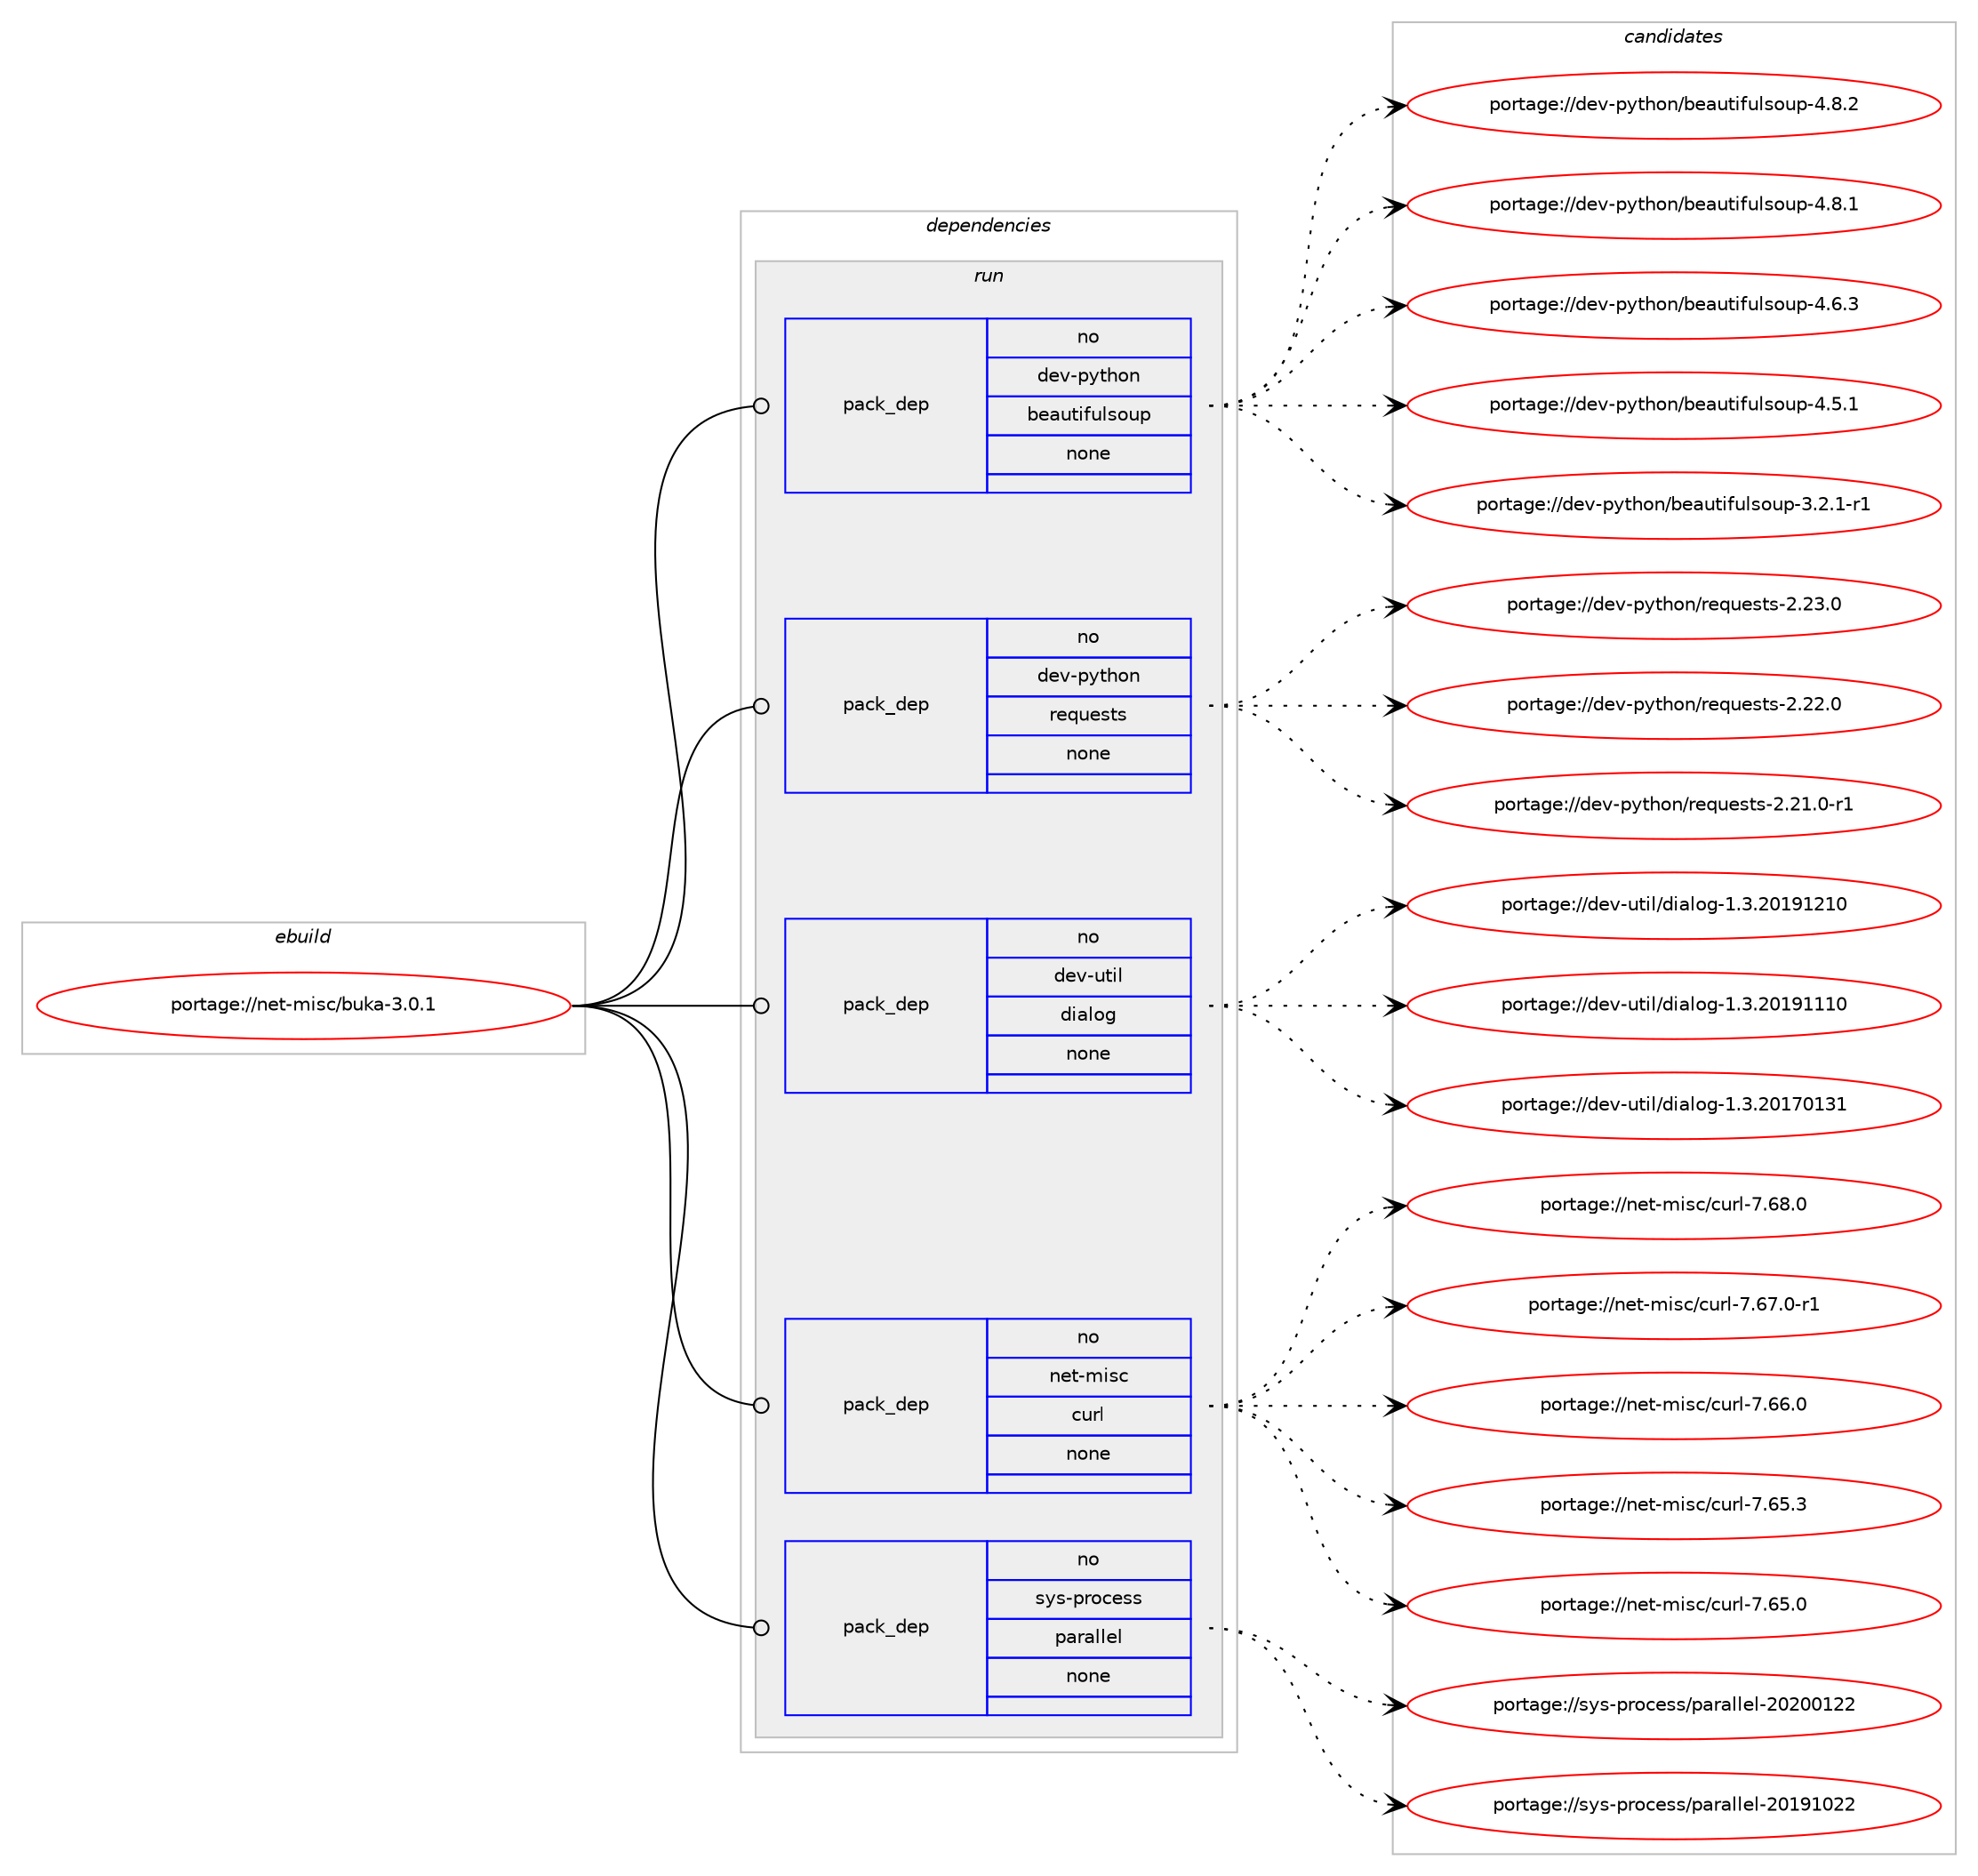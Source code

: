 digraph prolog {

# *************
# Graph options
# *************

newrank=true;
concentrate=true;
compound=true;
graph [rankdir=LR,fontname=Helvetica,fontsize=10,ranksep=1.5];#, ranksep=2.5, nodesep=0.2];
edge  [arrowhead=vee];
node  [fontname=Helvetica,fontsize=10];

# **********
# The ebuild
# **********

subgraph cluster_leftcol {
color=gray;
rank=same;
label=<<i>ebuild</i>>;
id [label="portage://net-misc/buka-3.0.1", color=red, width=4, href="../net-misc/buka-3.0.1.svg"];
}

# ****************
# The dependencies
# ****************

subgraph cluster_midcol {
color=gray;
label=<<i>dependencies</i>>;
subgraph cluster_compile {
fillcolor="#eeeeee";
style=filled;
label=<<i>compile</i>>;
}
subgraph cluster_compileandrun {
fillcolor="#eeeeee";
style=filled;
label=<<i>compile and run</i>>;
}
subgraph cluster_run {
fillcolor="#eeeeee";
style=filled;
label=<<i>run</i>>;
subgraph pack59383 {
dependency76639 [label=<<TABLE BORDER="0" CELLBORDER="1" CELLSPACING="0" CELLPADDING="4" WIDTH="220"><TR><TD ROWSPAN="6" CELLPADDING="30">pack_dep</TD></TR><TR><TD WIDTH="110">no</TD></TR><TR><TD>dev-python</TD></TR><TR><TD>beautifulsoup</TD></TR><TR><TD>none</TD></TR><TR><TD></TD></TR></TABLE>>, shape=none, color=blue];
}
id:e -> dependency76639:w [weight=20,style="solid",arrowhead="odot"];
subgraph pack59384 {
dependency76640 [label=<<TABLE BORDER="0" CELLBORDER="1" CELLSPACING="0" CELLPADDING="4" WIDTH="220"><TR><TD ROWSPAN="6" CELLPADDING="30">pack_dep</TD></TR><TR><TD WIDTH="110">no</TD></TR><TR><TD>dev-python</TD></TR><TR><TD>requests</TD></TR><TR><TD>none</TD></TR><TR><TD></TD></TR></TABLE>>, shape=none, color=blue];
}
id:e -> dependency76640:w [weight=20,style="solid",arrowhead="odot"];
subgraph pack59385 {
dependency76641 [label=<<TABLE BORDER="0" CELLBORDER="1" CELLSPACING="0" CELLPADDING="4" WIDTH="220"><TR><TD ROWSPAN="6" CELLPADDING="30">pack_dep</TD></TR><TR><TD WIDTH="110">no</TD></TR><TR><TD>dev-util</TD></TR><TR><TD>dialog</TD></TR><TR><TD>none</TD></TR><TR><TD></TD></TR></TABLE>>, shape=none, color=blue];
}
id:e -> dependency76641:w [weight=20,style="solid",arrowhead="odot"];
subgraph pack59386 {
dependency76642 [label=<<TABLE BORDER="0" CELLBORDER="1" CELLSPACING="0" CELLPADDING="4" WIDTH="220"><TR><TD ROWSPAN="6" CELLPADDING="30">pack_dep</TD></TR><TR><TD WIDTH="110">no</TD></TR><TR><TD>net-misc</TD></TR><TR><TD>curl</TD></TR><TR><TD>none</TD></TR><TR><TD></TD></TR></TABLE>>, shape=none, color=blue];
}
id:e -> dependency76642:w [weight=20,style="solid",arrowhead="odot"];
subgraph pack59387 {
dependency76643 [label=<<TABLE BORDER="0" CELLBORDER="1" CELLSPACING="0" CELLPADDING="4" WIDTH="220"><TR><TD ROWSPAN="6" CELLPADDING="30">pack_dep</TD></TR><TR><TD WIDTH="110">no</TD></TR><TR><TD>sys-process</TD></TR><TR><TD>parallel</TD></TR><TR><TD>none</TD></TR><TR><TD></TD></TR></TABLE>>, shape=none, color=blue];
}
id:e -> dependency76643:w [weight=20,style="solid",arrowhead="odot"];
}
}

# **************
# The candidates
# **************

subgraph cluster_choices {
rank=same;
color=gray;
label=<<i>candidates</i>>;

subgraph choice59383 {
color=black;
nodesep=1;
choice10010111845112121116104111110479810197117116105102117108115111117112455246564650 [label="portage://dev-python/beautifulsoup-4.8.2", color=red, width=4,href="../dev-python/beautifulsoup-4.8.2.svg"];
choice10010111845112121116104111110479810197117116105102117108115111117112455246564649 [label="portage://dev-python/beautifulsoup-4.8.1", color=red, width=4,href="../dev-python/beautifulsoup-4.8.1.svg"];
choice10010111845112121116104111110479810197117116105102117108115111117112455246544651 [label="portage://dev-python/beautifulsoup-4.6.3", color=red, width=4,href="../dev-python/beautifulsoup-4.6.3.svg"];
choice10010111845112121116104111110479810197117116105102117108115111117112455246534649 [label="portage://dev-python/beautifulsoup-4.5.1", color=red, width=4,href="../dev-python/beautifulsoup-4.5.1.svg"];
choice100101118451121211161041111104798101971171161051021171081151111171124551465046494511449 [label="portage://dev-python/beautifulsoup-3.2.1-r1", color=red, width=4,href="../dev-python/beautifulsoup-3.2.1-r1.svg"];
dependency76639:e -> choice10010111845112121116104111110479810197117116105102117108115111117112455246564650:w [style=dotted,weight="100"];
dependency76639:e -> choice10010111845112121116104111110479810197117116105102117108115111117112455246564649:w [style=dotted,weight="100"];
dependency76639:e -> choice10010111845112121116104111110479810197117116105102117108115111117112455246544651:w [style=dotted,weight="100"];
dependency76639:e -> choice10010111845112121116104111110479810197117116105102117108115111117112455246534649:w [style=dotted,weight="100"];
dependency76639:e -> choice100101118451121211161041111104798101971171161051021171081151111171124551465046494511449:w [style=dotted,weight="100"];
}
subgraph choice59384 {
color=black;
nodesep=1;
choice100101118451121211161041111104711410111311710111511611545504650514648 [label="portage://dev-python/requests-2.23.0", color=red, width=4,href="../dev-python/requests-2.23.0.svg"];
choice100101118451121211161041111104711410111311710111511611545504650504648 [label="portage://dev-python/requests-2.22.0", color=red, width=4,href="../dev-python/requests-2.22.0.svg"];
choice1001011184511212111610411111047114101113117101115116115455046504946484511449 [label="portage://dev-python/requests-2.21.0-r1", color=red, width=4,href="../dev-python/requests-2.21.0-r1.svg"];
dependency76640:e -> choice100101118451121211161041111104711410111311710111511611545504650514648:w [style=dotted,weight="100"];
dependency76640:e -> choice100101118451121211161041111104711410111311710111511611545504650504648:w [style=dotted,weight="100"];
dependency76640:e -> choice1001011184511212111610411111047114101113117101115116115455046504946484511449:w [style=dotted,weight="100"];
}
subgraph choice59385 {
color=black;
nodesep=1;
choice10010111845117116105108471001059710811110345494651465048495749504948 [label="portage://dev-util/dialog-1.3.20191210", color=red, width=4,href="../dev-util/dialog-1.3.20191210.svg"];
choice10010111845117116105108471001059710811110345494651465048495749494948 [label="portage://dev-util/dialog-1.3.20191110", color=red, width=4,href="../dev-util/dialog-1.3.20191110.svg"];
choice10010111845117116105108471001059710811110345494651465048495548495149 [label="portage://dev-util/dialog-1.3.20170131", color=red, width=4,href="../dev-util/dialog-1.3.20170131.svg"];
dependency76641:e -> choice10010111845117116105108471001059710811110345494651465048495749504948:w [style=dotted,weight="100"];
dependency76641:e -> choice10010111845117116105108471001059710811110345494651465048495749494948:w [style=dotted,weight="100"];
dependency76641:e -> choice10010111845117116105108471001059710811110345494651465048495548495149:w [style=dotted,weight="100"];
}
subgraph choice59386 {
color=black;
nodesep=1;
choice1101011164510910511599479911711410845554654564648 [label="portage://net-misc/curl-7.68.0", color=red, width=4,href="../net-misc/curl-7.68.0.svg"];
choice11010111645109105115994799117114108455546545546484511449 [label="portage://net-misc/curl-7.67.0-r1", color=red, width=4,href="../net-misc/curl-7.67.0-r1.svg"];
choice1101011164510910511599479911711410845554654544648 [label="portage://net-misc/curl-7.66.0", color=red, width=4,href="../net-misc/curl-7.66.0.svg"];
choice1101011164510910511599479911711410845554654534651 [label="portage://net-misc/curl-7.65.3", color=red, width=4,href="../net-misc/curl-7.65.3.svg"];
choice1101011164510910511599479911711410845554654534648 [label="portage://net-misc/curl-7.65.0", color=red, width=4,href="../net-misc/curl-7.65.0.svg"];
dependency76642:e -> choice1101011164510910511599479911711410845554654564648:w [style=dotted,weight="100"];
dependency76642:e -> choice11010111645109105115994799117114108455546545546484511449:w [style=dotted,weight="100"];
dependency76642:e -> choice1101011164510910511599479911711410845554654544648:w [style=dotted,weight="100"];
dependency76642:e -> choice1101011164510910511599479911711410845554654534651:w [style=dotted,weight="100"];
dependency76642:e -> choice1101011164510910511599479911711410845554654534648:w [style=dotted,weight="100"];
}
subgraph choice59387 {
color=black;
nodesep=1;
choice1151211154511211411199101115115471129711497108108101108455048504848495050 [label="portage://sys-process/parallel-20200122", color=red, width=4,href="../sys-process/parallel-20200122.svg"];
choice1151211154511211411199101115115471129711497108108101108455048495749485050 [label="portage://sys-process/parallel-20191022", color=red, width=4,href="../sys-process/parallel-20191022.svg"];
dependency76643:e -> choice1151211154511211411199101115115471129711497108108101108455048504848495050:w [style=dotted,weight="100"];
dependency76643:e -> choice1151211154511211411199101115115471129711497108108101108455048495749485050:w [style=dotted,weight="100"];
}
}

}
